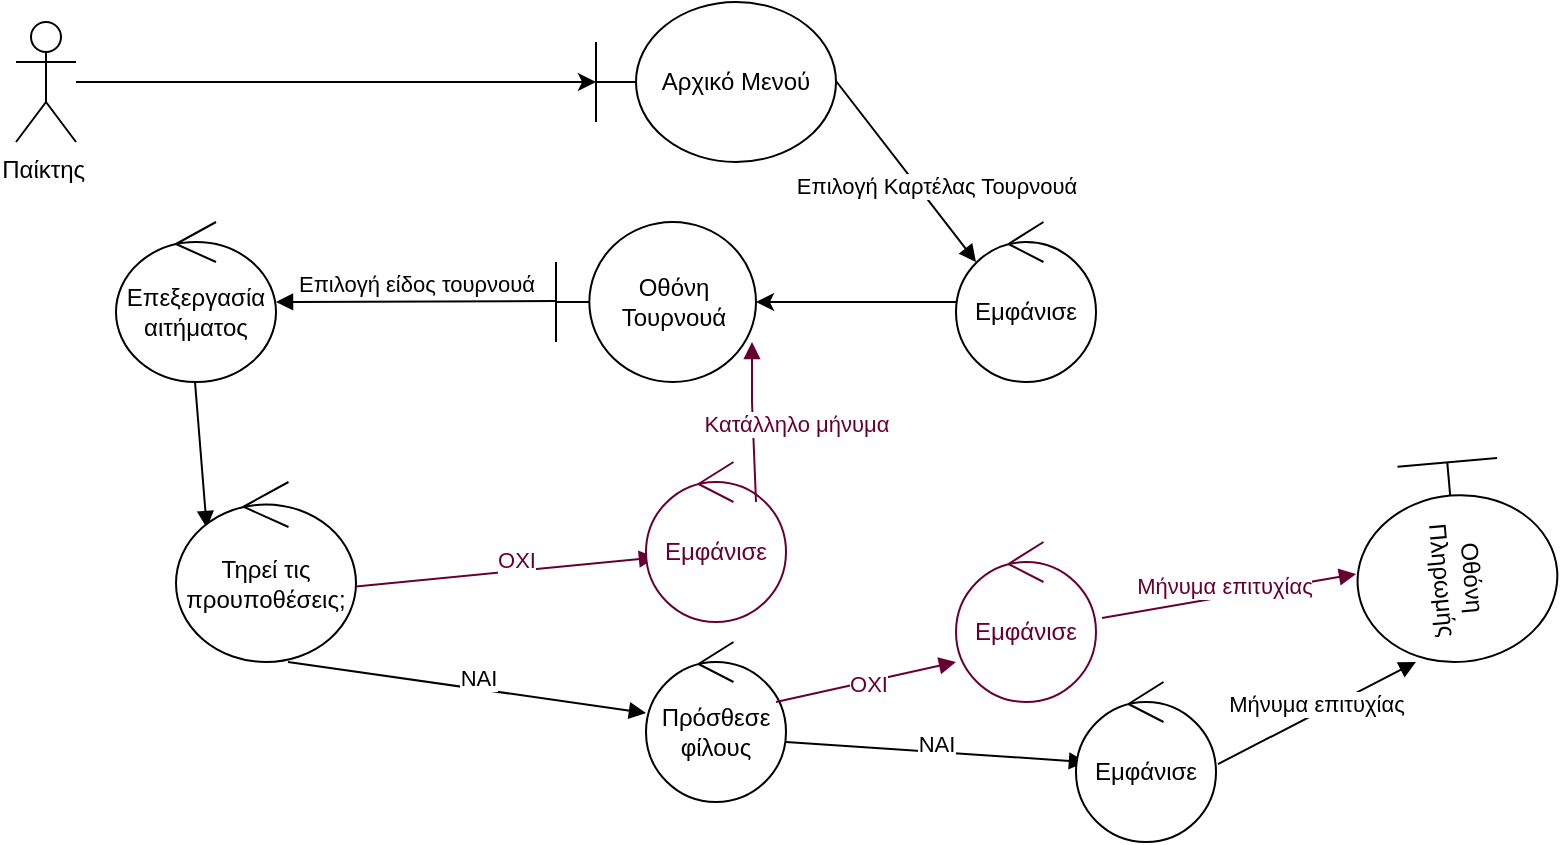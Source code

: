 <mxfile version="17.4.5" type="device"><diagram id="C5RBs43oDa-KdzZeNtuy" name="Page-1"><mxGraphModel dx="1422" dy="1931" grid="1" gridSize="10" guides="1" tooltips="1" connect="1" arrows="1" fold="1" page="1" pageScale="1" pageWidth="827" pageHeight="1169" math="0" shadow="0"><root><mxCell id="WIyWlLk6GJQsqaUBKTNV-0"/><mxCell id="WIyWlLk6GJQsqaUBKTNV-1" parent="WIyWlLk6GJQsqaUBKTNV-0"/><mxCell id="eJt1P2r_JDfCsx5g0bV4-3" style="edgeStyle=orthogonalEdgeStyle;rounded=0;orthogonalLoop=1;jettySize=auto;html=1;" parent="WIyWlLk6GJQsqaUBKTNV-1" source="eJt1P2r_JDfCsx5g0bV4-1" edge="1"><mxGeometry relative="1" as="geometry"><mxPoint x="340" y="-500" as="targetPoint"/></mxGeometry></mxCell><mxCell id="eJt1P2r_JDfCsx5g0bV4-1" value="Παίκτης&amp;nbsp;&lt;br&gt;" style="shape=umlActor;verticalLabelPosition=bottom;verticalAlign=top;html=1;" parent="WIyWlLk6GJQsqaUBKTNV-1" vertex="1"><mxGeometry x="50" y="-530" width="30" height="60" as="geometry"/></mxCell><mxCell id="eJt1P2r_JDfCsx5g0bV4-4" value="Αρχικό Μενού" style="shape=umlBoundary;whiteSpace=wrap;html=1;" parent="WIyWlLk6GJQsqaUBKTNV-1" vertex="1"><mxGeometry x="340" y="-540" width="120" height="80" as="geometry"/></mxCell><mxCell id="eJt1P2r_JDfCsx5g0bV4-5" value="Επιλογή Καρτέλας Τουρνουά&lt;br&gt;" style="html=1;verticalAlign=bottom;endArrow=block;rounded=0;" parent="WIyWlLk6GJQsqaUBKTNV-1" edge="1"><mxGeometry x="0.371" y="3" width="80" relative="1" as="geometry"><mxPoint x="460" y="-500.5" as="sourcePoint"/><mxPoint x="530" y="-410" as="targetPoint"/><mxPoint y="1" as="offset"/></mxGeometry></mxCell><mxCell id="eJt1P2r_JDfCsx5g0bV4-8" style="edgeStyle=orthogonalEdgeStyle;rounded=0;orthogonalLoop=1;jettySize=auto;html=1;" parent="WIyWlLk6GJQsqaUBKTNV-1" source="eJt1P2r_JDfCsx5g0bV4-7" edge="1"><mxGeometry relative="1" as="geometry"><mxPoint x="420" y="-390" as="targetPoint"/></mxGeometry></mxCell><mxCell id="eJt1P2r_JDfCsx5g0bV4-7" value="Εμφάνισε" style="ellipse;shape=umlControl;whiteSpace=wrap;html=1;" parent="WIyWlLk6GJQsqaUBKTNV-1" vertex="1"><mxGeometry x="520" y="-430" width="70" height="80" as="geometry"/></mxCell><mxCell id="eJt1P2r_JDfCsx5g0bV4-9" value="Οθόνη Τουρνουά" style="shape=umlBoundary;whiteSpace=wrap;html=1;" parent="WIyWlLk6GJQsqaUBKTNV-1" vertex="1"><mxGeometry x="320" y="-430" width="100" height="80" as="geometry"/></mxCell><mxCell id="eJt1P2r_JDfCsx5g0bV4-13" value="Επιλογή είδος τουρνουά&lt;br&gt;" style="html=1;verticalAlign=bottom;endArrow=block;rounded=0;" parent="WIyWlLk6GJQsqaUBKTNV-1" edge="1"><mxGeometry width="80" relative="1" as="geometry"><mxPoint x="320" y="-390.5" as="sourcePoint"/><mxPoint x="180" y="-390" as="targetPoint"/></mxGeometry></mxCell><mxCell id="eJt1P2r_JDfCsx5g0bV4-14" value="Επεξεργασία αιτήματος&lt;br&gt;" style="ellipse;shape=umlControl;whiteSpace=wrap;html=1;" parent="WIyWlLk6GJQsqaUBKTNV-1" vertex="1"><mxGeometry x="100" y="-430" width="80" height="80" as="geometry"/></mxCell><mxCell id="eJt1P2r_JDfCsx5g0bV4-15" value="" style="html=1;verticalAlign=bottom;endArrow=block;rounded=0;entryX=0.171;entryY=0.256;entryDx=0;entryDy=0;entryPerimeter=0;" parent="WIyWlLk6GJQsqaUBKTNV-1" target="eJt1P2r_JDfCsx5g0bV4-16" edge="1"><mxGeometry x="-0.143" y="-19" width="80" relative="1" as="geometry"><mxPoint x="139.5" y="-350" as="sourcePoint"/><mxPoint x="139.5" y="-280" as="targetPoint"/><mxPoint as="offset"/></mxGeometry></mxCell><mxCell id="eJt1P2r_JDfCsx5g0bV4-16" value="Τηρεί τις προυποθέσεις;&lt;br&gt;" style="ellipse;shape=umlControl;whiteSpace=wrap;html=1;rotation=0;" parent="WIyWlLk6GJQsqaUBKTNV-1" vertex="1"><mxGeometry x="130" y="-300" width="90" height="90" as="geometry"/></mxCell><mxCell id="eJt1P2r_JDfCsx5g0bV4-17" value="ΟΧΙ" style="html=1;verticalAlign=bottom;endArrow=block;rounded=0;strokeColor=#660033;fontColor=#660033;" parent="WIyWlLk6GJQsqaUBKTNV-1" edge="1"><mxGeometry x="0.062" y="-3" width="80" relative="1" as="geometry"><mxPoint x="220" y="-247.75" as="sourcePoint"/><mxPoint x="370" y="-262.25" as="targetPoint"/><mxPoint as="offset"/></mxGeometry></mxCell><mxCell id="eJt1P2r_JDfCsx5g0bV4-18" value="ΝΑΙ" style="html=1;verticalAlign=bottom;endArrow=block;rounded=0;exitX=0.622;exitY=1;exitDx=0;exitDy=0;exitPerimeter=0;" parent="WIyWlLk6GJQsqaUBKTNV-1" source="eJt1P2r_JDfCsx5g0bV4-16" edge="1"><mxGeometry x="0.062" y="-3" width="80" relative="1" as="geometry"><mxPoint x="195" y="-210" as="sourcePoint"/><mxPoint x="365" y="-184.5" as="targetPoint"/><Array as="points"/><mxPoint as="offset"/></mxGeometry></mxCell><mxCell id="eJt1P2r_JDfCsx5g0bV4-20" value="Εμφάνισε" style="ellipse;shape=umlControl;whiteSpace=wrap;html=1;fontColor=#660033;strokeColor=#660033;" parent="WIyWlLk6GJQsqaUBKTNV-1" vertex="1"><mxGeometry x="365" y="-310" width="70" height="80" as="geometry"/></mxCell><mxCell id="eJt1P2r_JDfCsx5g0bV4-21" value="Κατάλληλο μήνυμα" style="html=1;verticalAlign=bottom;endArrow=block;rounded=0;entryX=0.98;entryY=0.75;entryDx=0;entryDy=0;entryPerimeter=0;strokeColor=#660033;fontColor=#660033;" parent="WIyWlLk6GJQsqaUBKTNV-1" target="eJt1P2r_JDfCsx5g0bV4-9" edge="1"><mxGeometry x="-0.271" y="-21" width="80" relative="1" as="geometry"><mxPoint x="420" y="-290" as="sourcePoint"/><mxPoint x="600" y="-280" as="targetPoint"/><Array as="points"><mxPoint x="418" y="-340"/></Array><mxPoint as="offset"/></mxGeometry></mxCell><mxCell id="eJt1P2r_JDfCsx5g0bV4-23" value="Πρόσθεσε φίλους&lt;br&gt;" style="ellipse;shape=umlControl;whiteSpace=wrap;html=1;" parent="WIyWlLk6GJQsqaUBKTNV-1" vertex="1"><mxGeometry x="365" y="-220" width="70" height="80" as="geometry"/></mxCell><mxCell id="eJt1P2r_JDfCsx5g0bV4-24" value="ΟΧΙ" style="html=1;verticalAlign=bottom;endArrow=block;rounded=0;fontColor=#660033;strokeColor=#660033;" parent="WIyWlLk6GJQsqaUBKTNV-1" edge="1"><mxGeometry x="-0.038" y="-10" width="80" relative="1" as="geometry"><mxPoint x="430" y="-190" as="sourcePoint"/><mxPoint x="520" y="-210" as="targetPoint"/><mxPoint as="offset"/></mxGeometry></mxCell><mxCell id="eJt1P2r_JDfCsx5g0bV4-25" value="ΝΑΙ" style="html=1;verticalAlign=bottom;endArrow=block;rounded=0;" parent="WIyWlLk6GJQsqaUBKTNV-1" edge="1"><mxGeometry x="0.004" y="-5" width="80" relative="1" as="geometry"><mxPoint x="435" y="-170" as="sourcePoint"/><mxPoint x="585" y="-160" as="targetPoint"/><mxPoint as="offset"/></mxGeometry></mxCell><mxCell id="eJt1P2r_JDfCsx5g0bV4-27" value="Εμφάνισε" style="ellipse;shape=umlControl;whiteSpace=wrap;html=1;" parent="WIyWlLk6GJQsqaUBKTNV-1" vertex="1"><mxGeometry x="580" y="-200" width="70" height="80" as="geometry"/></mxCell><mxCell id="eJt1P2r_JDfCsx5g0bV4-28" value="Μήνυμα επιτυχίας" style="html=1;verticalAlign=bottom;endArrow=block;rounded=0;exitX=1.014;exitY=0.513;exitDx=0;exitDy=0;exitPerimeter=0;" parent="WIyWlLk6GJQsqaUBKTNV-1" source="eJt1P2r_JDfCsx5g0bV4-27" edge="1"><mxGeometry x="-0.045" y="-4" width="80" relative="1" as="geometry"><mxPoint x="750" y="-170" as="sourcePoint"/><mxPoint x="750" y="-210" as="targetPoint"/><mxPoint as="offset"/></mxGeometry></mxCell><mxCell id="eJt1P2r_JDfCsx5g0bV4-29" value="Οθόνη Πληρωμής" style="shape=umlBoundary;whiteSpace=wrap;html=1;rotation=85;" parent="WIyWlLk6GJQsqaUBKTNV-1" vertex="1"><mxGeometry x="720" y="-310" width="100" height="100" as="geometry"/></mxCell><mxCell id="eJt1P2r_JDfCsx5g0bV4-30" value="Εμφάνισε" style="ellipse;shape=umlControl;whiteSpace=wrap;html=1;strokeColor=#660033;fontColor=#660033;" parent="WIyWlLk6GJQsqaUBKTNV-1" vertex="1"><mxGeometry x="520" y="-270" width="70" height="80" as="geometry"/></mxCell><mxCell id="eJt1P2r_JDfCsx5g0bV4-31" value="Μήνυμα επιτυχίας" style="html=1;verticalAlign=bottom;endArrow=block;rounded=0;exitX=1.043;exitY=0.475;exitDx=0;exitDy=0;exitPerimeter=0;entryX=0.516;entryY=1.003;entryDx=0;entryDy=0;entryPerimeter=0;fontColor=#660033;strokeColor=#660033;" parent="WIyWlLk6GJQsqaUBKTNV-1" source="eJt1P2r_JDfCsx5g0bV4-30" target="eJt1P2r_JDfCsx5g0bV4-29" edge="1"><mxGeometry x="-0.045" y="-4" width="80" relative="1" as="geometry"><mxPoint x="640" y="-244.48" as="sourcePoint"/><mxPoint x="739.02" y="-295.52" as="targetPoint"/><mxPoint as="offset"/></mxGeometry></mxCell></root></mxGraphModel></diagram></mxfile>